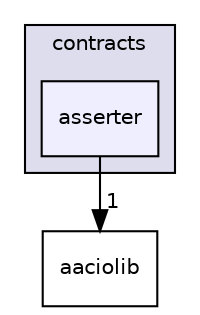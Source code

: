 digraph "contracts/asserter" {
  compound=true
  node [ fontsize="10", fontname="Helvetica"];
  edge [ labelfontsize="10", labelfontname="Helvetica"];
  subgraph clusterdir_ae9b15dd87e066e1908bbd90e8f38627 {
    graph [ bgcolor="#ddddee", pencolor="black", label="contracts" fontname="Helvetica", fontsize="10", URL="dir_ae9b15dd87e066e1908bbd90e8f38627.html"]
  dir_635c0be2629372b58c344650114a98a5 [shape=box, label="asserter", style="filled", fillcolor="#eeeeff", pencolor="black", URL="dir_635c0be2629372b58c344650114a98a5.html"];
  }
  dir_eebd46385ac17dfe81e47e86b6b64bf0 [shape=box label="aaciolib" URL="dir_eebd46385ac17dfe81e47e86b6b64bf0.html"];
  dir_635c0be2629372b58c344650114a98a5->dir_eebd46385ac17dfe81e47e86b6b64bf0 [headlabel="1", labeldistance=1.5 headhref="dir_000032_000015.html"];
}
